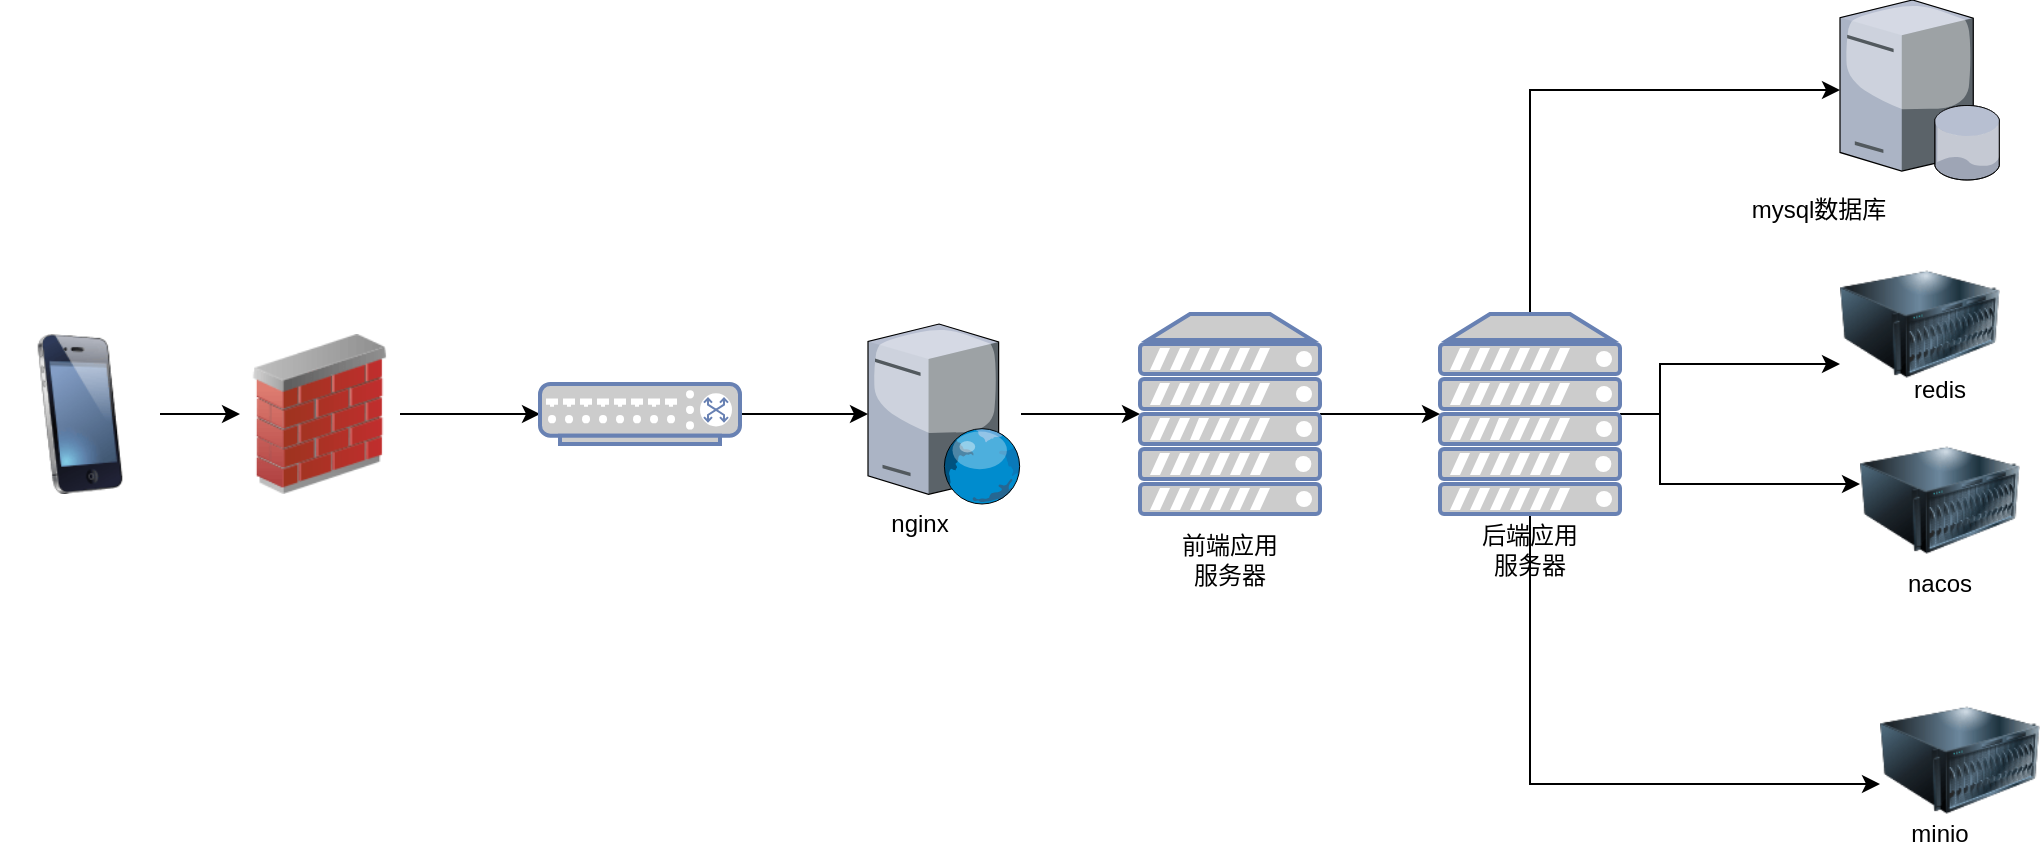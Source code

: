 <mxfile version="17.1.3" type="github">
  <diagram name="Page-1" id="822b0af5-4adb-64df-f703-e8dfc1f81529">
    <mxGraphModel dx="1422" dy="762" grid="1" gridSize="10" guides="1" tooltips="1" connect="1" arrows="1" fold="1" page="1" pageScale="1" pageWidth="1100" pageHeight="850" background="none" math="0" shadow="0">
      <root>
        <mxCell id="0" />
        <mxCell id="1" parent="0" />
        <mxCell id="GKfrllQ_htl1mZzNPUVY-10" style="edgeStyle=orthogonalEdgeStyle;rounded=0;orthogonalLoop=1;jettySize=auto;html=1;" edge="1" parent="1" source="pUI5jw5r8TG5X6O_smbY-4" target="GKfrllQ_htl1mZzNPUVY-3">
          <mxGeometry relative="1" as="geometry" />
        </mxCell>
        <mxCell id="pUI5jw5r8TG5X6O_smbY-4" value="" style="image;html=1;image=img/lib/clip_art/telecommunication/iPhone_128x128.png" parent="1" vertex="1">
          <mxGeometry x="40" y="205" width="80" height="80" as="geometry" />
        </mxCell>
        <mxCell id="pUI5jw5r8TG5X6O_smbY-5" value="" style="verticalLabelPosition=bottom;sketch=0;aspect=fixed;html=1;verticalAlign=top;strokeColor=none;align=center;outlineConnect=0;shape=mxgraph.citrix.database_server;" parent="1" vertex="1">
          <mxGeometry x="960" y="38" width="80" height="90" as="geometry" />
        </mxCell>
        <mxCell id="GKfrllQ_htl1mZzNPUVY-13" style="edgeStyle=orthogonalEdgeStyle;rounded=0;orthogonalLoop=1;jettySize=auto;html=1;" edge="1" parent="1" source="pUI5jw5r8TG5X6O_smbY-6" target="GKfrllQ_htl1mZzNPUVY-7">
          <mxGeometry relative="1" as="geometry" />
        </mxCell>
        <mxCell id="pUI5jw5r8TG5X6O_smbY-6" value="" style="verticalLabelPosition=bottom;sketch=0;aspect=fixed;html=1;verticalAlign=top;strokeColor=none;align=center;outlineConnect=0;shape=mxgraph.citrix.web_server;" parent="1" vertex="1">
          <mxGeometry x="474" y="200" width="76.5" height="90" as="geometry" />
        </mxCell>
        <mxCell id="pUI5jw5r8TG5X6O_smbY-7" value="" style="image;html=1;image=img/lib/clip_art/computers/Server_128x128.png" parent="1" vertex="1">
          <mxGeometry x="970" y="248" width="80" height="80" as="geometry" />
        </mxCell>
        <mxCell id="pUI5jw5r8TG5X6O_smbY-8" value="" style="image;html=1;image=img/lib/clip_art/computers/Server_128x128.png" parent="1" vertex="1">
          <mxGeometry x="980" y="378" width="80" height="80" as="geometry" />
        </mxCell>
        <mxCell id="pUI5jw5r8TG5X6O_smbY-10" value="" style="image;html=1;image=img/lib/clip_art/computers/Server_128x128.png" parent="1" vertex="1">
          <mxGeometry x="960" y="160" width="80" height="80" as="geometry" />
        </mxCell>
        <mxCell id="pUI5jw5r8TG5X6O_smbY-11" value="mysql数据库" style="text;html=1;strokeColor=none;fillColor=none;align=center;verticalAlign=middle;whiteSpace=wrap;rounded=0;" parent="1" vertex="1">
          <mxGeometry x="910" y="128" width="79" height="30" as="geometry" />
        </mxCell>
        <mxCell id="pUI5jw5r8TG5X6O_smbY-12" value="redis" style="text;html=1;strokeColor=none;fillColor=none;align=center;verticalAlign=middle;whiteSpace=wrap;rounded=0;" parent="1" vertex="1">
          <mxGeometry x="980" y="218" width="60" height="30" as="geometry" />
        </mxCell>
        <mxCell id="pUI5jw5r8TG5X6O_smbY-13" value="nacos" style="text;html=1;strokeColor=none;fillColor=none;align=center;verticalAlign=middle;whiteSpace=wrap;rounded=0;" parent="1" vertex="1">
          <mxGeometry x="980" y="315" width="60" height="30" as="geometry" />
        </mxCell>
        <mxCell id="pUI5jw5r8TG5X6O_smbY-14" value="minio" style="text;html=1;strokeColor=none;fillColor=none;align=center;verticalAlign=middle;whiteSpace=wrap;rounded=0;" parent="1" vertex="1">
          <mxGeometry x="980" y="440" width="60" height="30" as="geometry" />
        </mxCell>
        <mxCell id="pUI5jw5r8TG5X6O_smbY-15" value="nginx" style="text;html=1;strokeColor=none;fillColor=none;align=center;verticalAlign=middle;whiteSpace=wrap;rounded=0;" parent="1" vertex="1">
          <mxGeometry x="470" y="285" width="60" height="30" as="geometry" />
        </mxCell>
        <mxCell id="GKfrllQ_htl1mZzNPUVY-11" style="edgeStyle=orthogonalEdgeStyle;rounded=0;orthogonalLoop=1;jettySize=auto;html=1;" edge="1" parent="1" source="GKfrllQ_htl1mZzNPUVY-3" target="GKfrllQ_htl1mZzNPUVY-4">
          <mxGeometry relative="1" as="geometry" />
        </mxCell>
        <mxCell id="GKfrllQ_htl1mZzNPUVY-3" value="" style="image;html=1;image=img/lib/clip_art/networking/Firewall_02_128x128.png" vertex="1" parent="1">
          <mxGeometry x="160" y="205" width="80" height="80" as="geometry" />
        </mxCell>
        <mxCell id="GKfrllQ_htl1mZzNPUVY-12" style="edgeStyle=orthogonalEdgeStyle;rounded=0;orthogonalLoop=1;jettySize=auto;html=1;" edge="1" parent="1" source="GKfrllQ_htl1mZzNPUVY-4" target="pUI5jw5r8TG5X6O_smbY-6">
          <mxGeometry relative="1" as="geometry" />
        </mxCell>
        <mxCell id="GKfrllQ_htl1mZzNPUVY-4" value="" style="fontColor=#0066CC;verticalAlign=top;verticalLabelPosition=bottom;labelPosition=center;align=center;html=1;outlineConnect=0;fillColor=#CCCCCC;strokeColor=#6881B3;gradientColor=none;gradientDirection=north;strokeWidth=2;shape=mxgraph.networks.switch;" vertex="1" parent="1">
          <mxGeometry x="310" y="230" width="100" height="30" as="geometry" />
        </mxCell>
        <mxCell id="GKfrllQ_htl1mZzNPUVY-15" style="edgeStyle=orthogonalEdgeStyle;rounded=0;orthogonalLoop=1;jettySize=auto;html=1;" edge="1" parent="1" source="GKfrllQ_htl1mZzNPUVY-6" target="pUI5jw5r8TG5X6O_smbY-5">
          <mxGeometry relative="1" as="geometry">
            <Array as="points">
              <mxPoint x="805" y="83" />
            </Array>
          </mxGeometry>
        </mxCell>
        <mxCell id="GKfrllQ_htl1mZzNPUVY-16" style="edgeStyle=orthogonalEdgeStyle;rounded=0;orthogonalLoop=1;jettySize=auto;html=1;" edge="1" parent="1" source="GKfrllQ_htl1mZzNPUVY-6" target="pUI5jw5r8TG5X6O_smbY-10">
          <mxGeometry relative="1" as="geometry">
            <Array as="points">
              <mxPoint x="870" y="245" />
              <mxPoint x="870" y="220" />
            </Array>
          </mxGeometry>
        </mxCell>
        <mxCell id="GKfrllQ_htl1mZzNPUVY-17" style="edgeStyle=orthogonalEdgeStyle;rounded=0;orthogonalLoop=1;jettySize=auto;html=1;" edge="1" parent="1" source="GKfrllQ_htl1mZzNPUVY-6" target="pUI5jw5r8TG5X6O_smbY-7">
          <mxGeometry relative="1" as="geometry">
            <Array as="points">
              <mxPoint x="870" y="245" />
              <mxPoint x="870" y="280" />
            </Array>
          </mxGeometry>
        </mxCell>
        <mxCell id="GKfrllQ_htl1mZzNPUVY-18" style="edgeStyle=orthogonalEdgeStyle;rounded=0;orthogonalLoop=1;jettySize=auto;html=1;" edge="1" parent="1" source="GKfrllQ_htl1mZzNPUVY-6" target="pUI5jw5r8TG5X6O_smbY-8">
          <mxGeometry relative="1" as="geometry">
            <Array as="points">
              <mxPoint x="805" y="430" />
            </Array>
          </mxGeometry>
        </mxCell>
        <mxCell id="GKfrllQ_htl1mZzNPUVY-6" value="" style="fontColor=#0066CC;verticalAlign=top;verticalLabelPosition=bottom;labelPosition=center;align=center;html=1;outlineConnect=0;fillColor=#CCCCCC;strokeColor=#6881B3;gradientColor=none;gradientDirection=north;strokeWidth=2;shape=mxgraph.networks.server;" vertex="1" parent="1">
          <mxGeometry x="760" y="195" width="90" height="100" as="geometry" />
        </mxCell>
        <mxCell id="GKfrllQ_htl1mZzNPUVY-14" style="edgeStyle=orthogonalEdgeStyle;rounded=0;orthogonalLoop=1;jettySize=auto;html=1;" edge="1" parent="1" source="GKfrllQ_htl1mZzNPUVY-7" target="GKfrllQ_htl1mZzNPUVY-6">
          <mxGeometry relative="1" as="geometry" />
        </mxCell>
        <mxCell id="GKfrllQ_htl1mZzNPUVY-7" value="" style="fontColor=#0066CC;verticalAlign=top;verticalLabelPosition=bottom;labelPosition=center;align=center;html=1;outlineConnect=0;fillColor=#CCCCCC;strokeColor=#6881B3;gradientColor=none;gradientDirection=north;strokeWidth=2;shape=mxgraph.networks.server;" vertex="1" parent="1">
          <mxGeometry x="610" y="195" width="90" height="100" as="geometry" />
        </mxCell>
        <mxCell id="GKfrllQ_htl1mZzNPUVY-8" value="后端应用服务器" style="text;html=1;strokeColor=none;fillColor=none;align=center;verticalAlign=middle;whiteSpace=wrap;rounded=0;" vertex="1" parent="1">
          <mxGeometry x="775" y="298" width="60" height="30" as="geometry" />
        </mxCell>
        <mxCell id="GKfrllQ_htl1mZzNPUVY-9" value="前端应用服务器" style="text;html=1;strokeColor=none;fillColor=none;align=center;verticalAlign=middle;whiteSpace=wrap;rounded=0;" vertex="1" parent="1">
          <mxGeometry x="625" y="303" width="60" height="30" as="geometry" />
        </mxCell>
      </root>
    </mxGraphModel>
  </diagram>
</mxfile>
